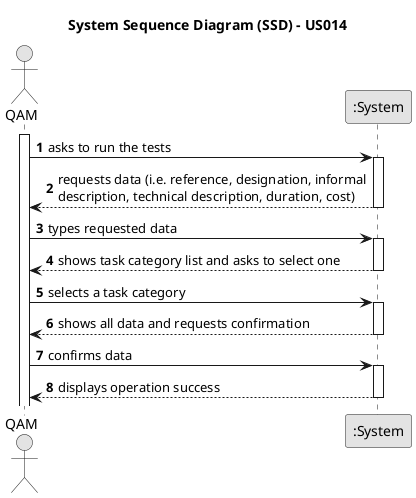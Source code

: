 @startuml
skinparam monochrome true
skinparam packageStyle rectangle
skinparam shadowing false

title System Sequence Diagram (SSD) - US014

autonumber

actor "QAM" as QAM
participant ":System" as System

activate QAM

    QAM -> System : asks to run the tests
    activate System

        System --> QAM : requests data (i.e. reference, designation, informal\ndescription, technical description, duration, cost)
    deactivate System

    QAM -> System : types requested data
    activate System

        System --> QAM : shows task category list and asks to select one
    deactivate System

    QAM -> System : selects a task category
    activate System

        System --> QAM : shows all data and requests confirmation
    deactivate System

    QAM -> System : confirms data
    activate System

        System --> QAM : displays operation success
    deactivate System

@enduml